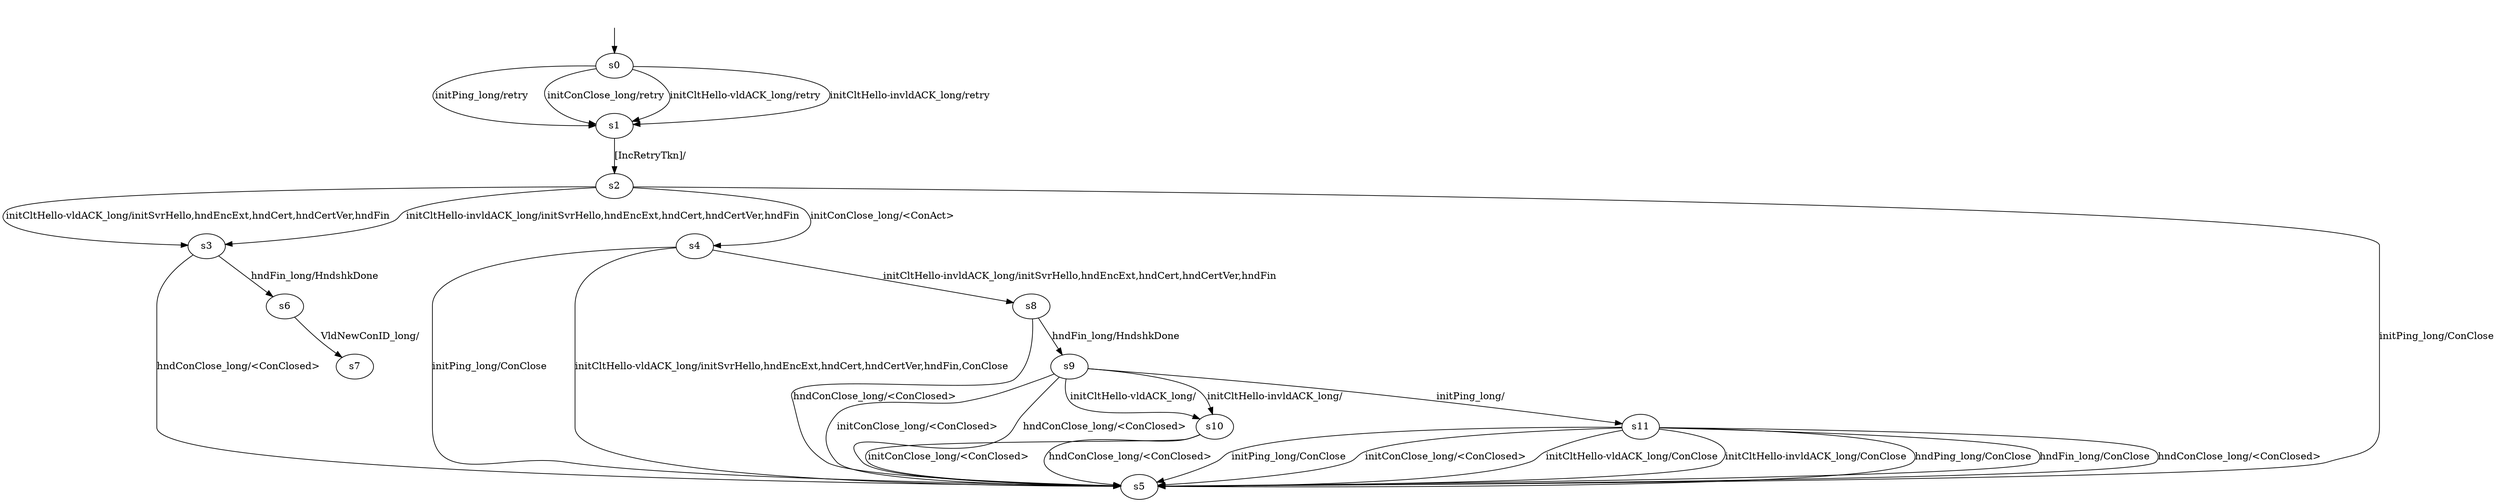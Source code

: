 digraph "quantModels/quant-BWR-l-0/learnedModel" {
s0 [label=s0];
s1 [label=s1];
s2 [label=s2];
s3 [label=s3];
s4 [label=s4];
s5 [label=s5];
s6 [label=s6];
s7 [label=s7];
s8 [label=s8];
s9 [label=s9];
s10 [label=s10];
s11 [label=s11];
s0 -> s1  [label="initPing_long/retry "];
s0 -> s1  [label="initConClose_long/retry "];
s0 -> s1  [label="initCltHello-vldACK_long/retry "];
s0 -> s1  [label="initCltHello-invldACK_long/retry "];
s1 -> s2  [label="[IncRetryTkn]/ "];
s2 -> s5  [label="initPing_long/ConClose "];
s2 -> s4  [label="initConClose_long/<ConAct> "];
s2 -> s3  [label="initCltHello-vldACK_long/initSvrHello,hndEncExt,hndCert,hndCertVer,hndFin "];
s2 -> s3  [label="initCltHello-invldACK_long/initSvrHello,hndEncExt,hndCert,hndCertVer,hndFin "];
s3 -> s6  [label="hndFin_long/HndshkDone "];
s3 -> s5  [label="hndConClose_long/<ConClosed> "];
s4 -> s5  [label="initPing_long/ConClose "];
s4 -> s5  [label="initCltHello-vldACK_long/initSvrHello,hndEncExt,hndCert,hndCertVer,hndFin,ConClose "];
s4 -> s8  [label="initCltHello-invldACK_long/initSvrHello,hndEncExt,hndCert,hndCertVer,hndFin "];
s6 -> s7  [label="VldNewConID_long/ "];
s8 -> s9  [label="hndFin_long/HndshkDone "];
s8 -> s5  [label="hndConClose_long/<ConClosed> "];
s9 -> s11  [label="initPing_long/ "];
s9 -> s5  [label="initConClose_long/<ConClosed> "];
s9 -> s10  [label="initCltHello-vldACK_long/ "];
s9 -> s10  [label="initCltHello-invldACK_long/ "];
s9 -> s5  [label="hndConClose_long/<ConClosed> "];
s10 -> s5  [label="initConClose_long/<ConClosed> "];
s10 -> s5  [label="hndConClose_long/<ConClosed> "];
s11 -> s5  [label="initPing_long/ConClose "];
s11 -> s5  [label="initConClose_long/<ConClosed> "];
s11 -> s5  [label="initCltHello-vldACK_long/ConClose "];
s11 -> s5  [label="initCltHello-invldACK_long/ConClose "];
s11 -> s5  [label="hndPing_long/ConClose "];
s11 -> s5  [label="hndFin_long/ConClose "];
s11 -> s5  [label="hndConClose_long/<ConClosed> "];
__start0 [label="", shape=none];
__start0 -> s0  [label=""];
}
